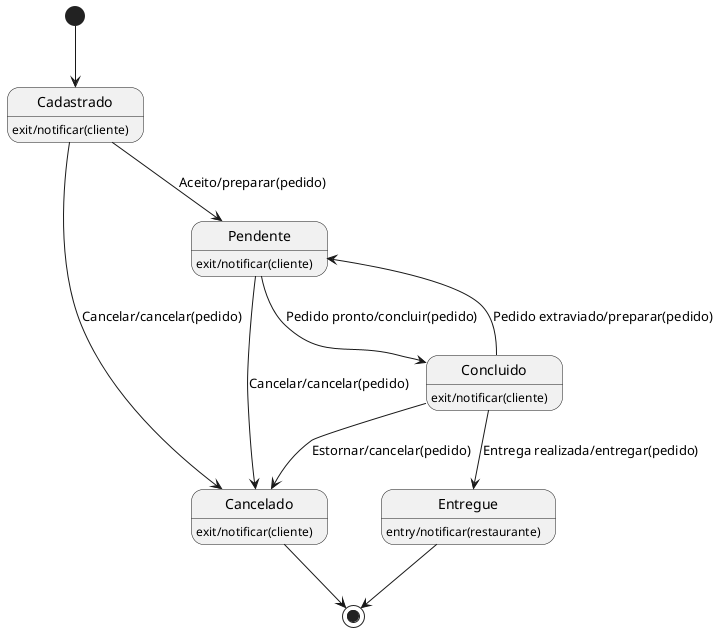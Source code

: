 @startuml "Diagrama de Estados - Pedido"

Cadastrado: exit/notificar(cliente)
Pendente: exit/notificar(cliente)
Concluido: exit/notificar(cliente)
Cancelado: exit/notificar(cliente)
Entregue: entry/notificar(restaurante)

[*]--> Cadastrado

Cadastrado --> Pendente: Aceito/preparar(pedido)
Cadastrado --> Cancelado: Cancelar/cancelar(pedido)
Pendente --> Concluido: Pedido pronto/concluir(pedido)
Pendente --> Cancelado: Cancelar/cancelar(pedido)
Concluido --> Entregue: Entrega realizada/entregar(pedido)
Concluido --> Cancelado: Estornar/cancelar(pedido)
Concluido --> Pendente: Pedido extraviado/preparar(pedido)

Entregue --> [*]
Cancelado --> [*]

@enduml